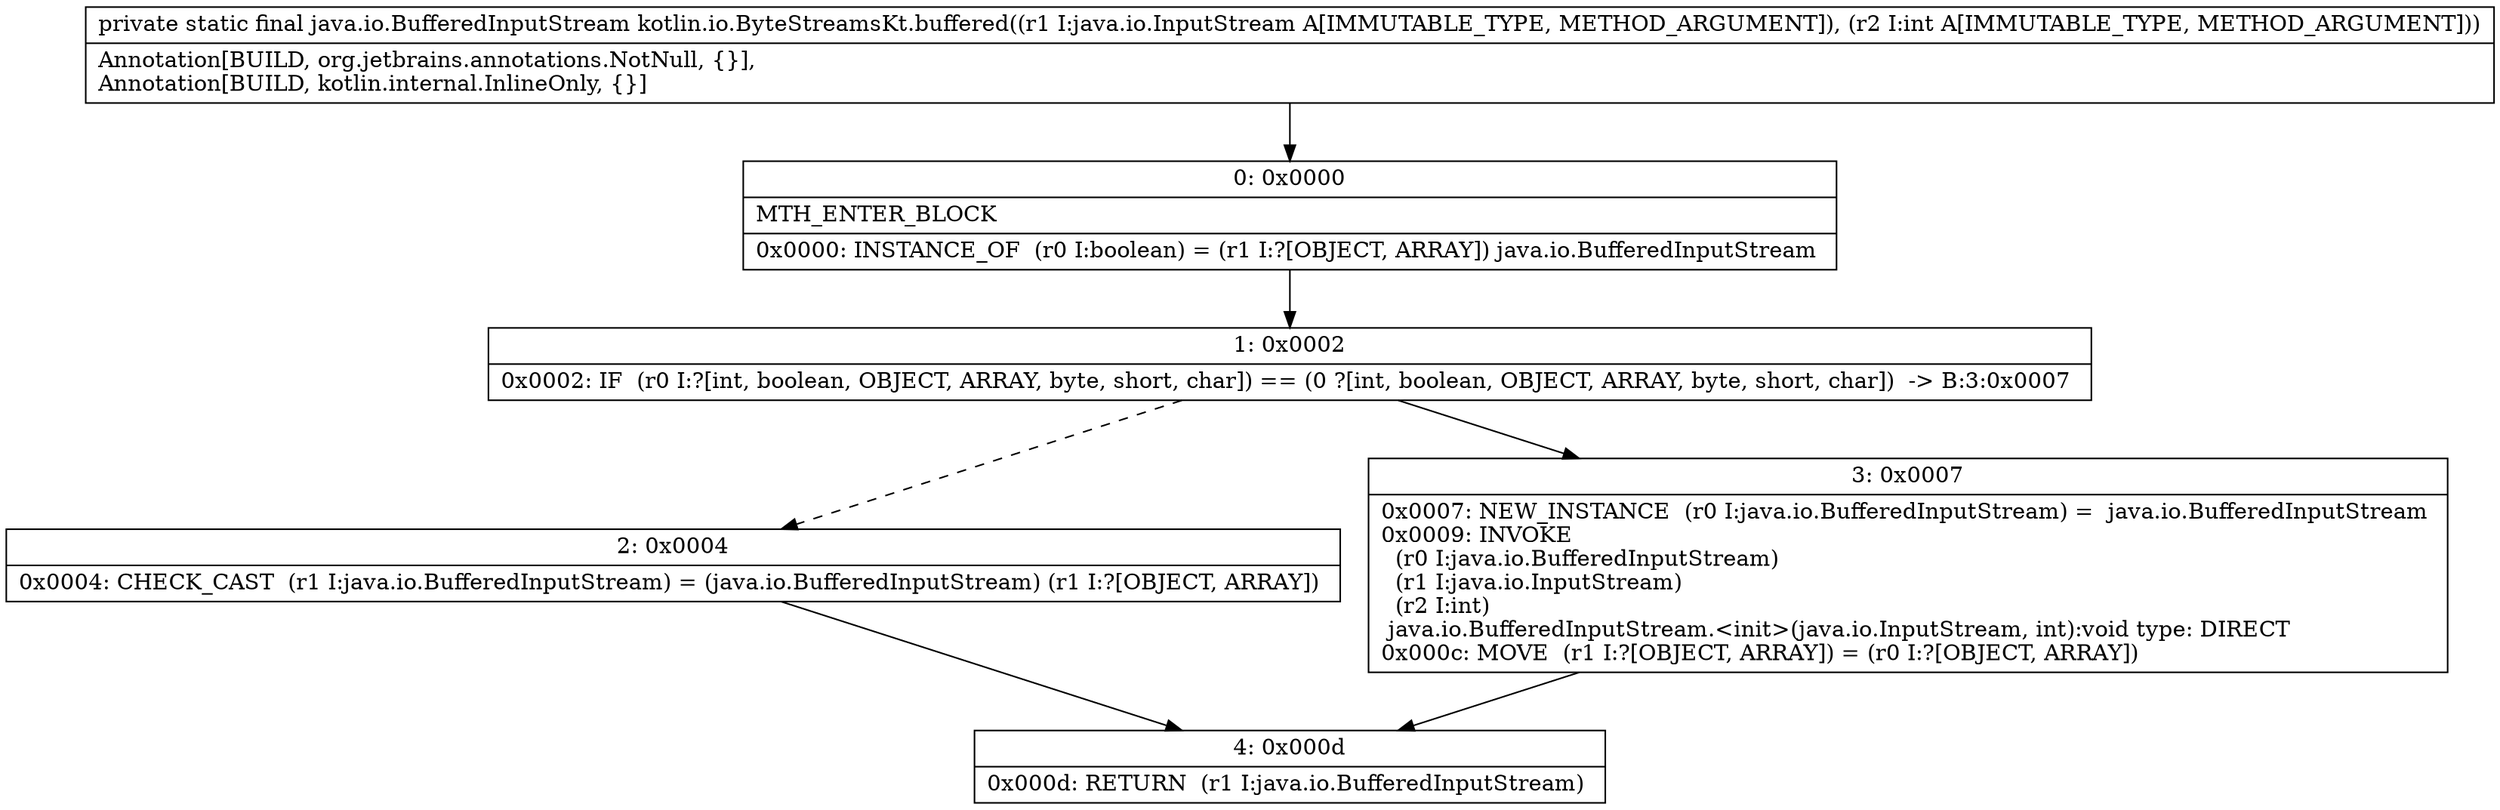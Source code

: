 digraph "CFG forkotlin.io.ByteStreamsKt.buffered(Ljava\/io\/InputStream;I)Ljava\/io\/BufferedInputStream;" {
Node_0 [shape=record,label="{0\:\ 0x0000|MTH_ENTER_BLOCK\l|0x0000: INSTANCE_OF  (r0 I:boolean) = (r1 I:?[OBJECT, ARRAY]) java.io.BufferedInputStream \l}"];
Node_1 [shape=record,label="{1\:\ 0x0002|0x0002: IF  (r0 I:?[int, boolean, OBJECT, ARRAY, byte, short, char]) == (0 ?[int, boolean, OBJECT, ARRAY, byte, short, char])  \-\> B:3:0x0007 \l}"];
Node_2 [shape=record,label="{2\:\ 0x0004|0x0004: CHECK_CAST  (r1 I:java.io.BufferedInputStream) = (java.io.BufferedInputStream) (r1 I:?[OBJECT, ARRAY]) \l}"];
Node_3 [shape=record,label="{3\:\ 0x0007|0x0007: NEW_INSTANCE  (r0 I:java.io.BufferedInputStream) =  java.io.BufferedInputStream \l0x0009: INVOKE  \l  (r0 I:java.io.BufferedInputStream)\l  (r1 I:java.io.InputStream)\l  (r2 I:int)\l java.io.BufferedInputStream.\<init\>(java.io.InputStream, int):void type: DIRECT \l0x000c: MOVE  (r1 I:?[OBJECT, ARRAY]) = (r0 I:?[OBJECT, ARRAY]) \l}"];
Node_4 [shape=record,label="{4\:\ 0x000d|0x000d: RETURN  (r1 I:java.io.BufferedInputStream) \l}"];
MethodNode[shape=record,label="{private static final java.io.BufferedInputStream kotlin.io.ByteStreamsKt.buffered((r1 I:java.io.InputStream A[IMMUTABLE_TYPE, METHOD_ARGUMENT]), (r2 I:int A[IMMUTABLE_TYPE, METHOD_ARGUMENT]))  | Annotation[BUILD, org.jetbrains.annotations.NotNull, \{\}], \lAnnotation[BUILD, kotlin.internal.InlineOnly, \{\}]\l}"];
MethodNode -> Node_0;
Node_0 -> Node_1;
Node_1 -> Node_2[style=dashed];
Node_1 -> Node_3;
Node_2 -> Node_4;
Node_3 -> Node_4;
}

